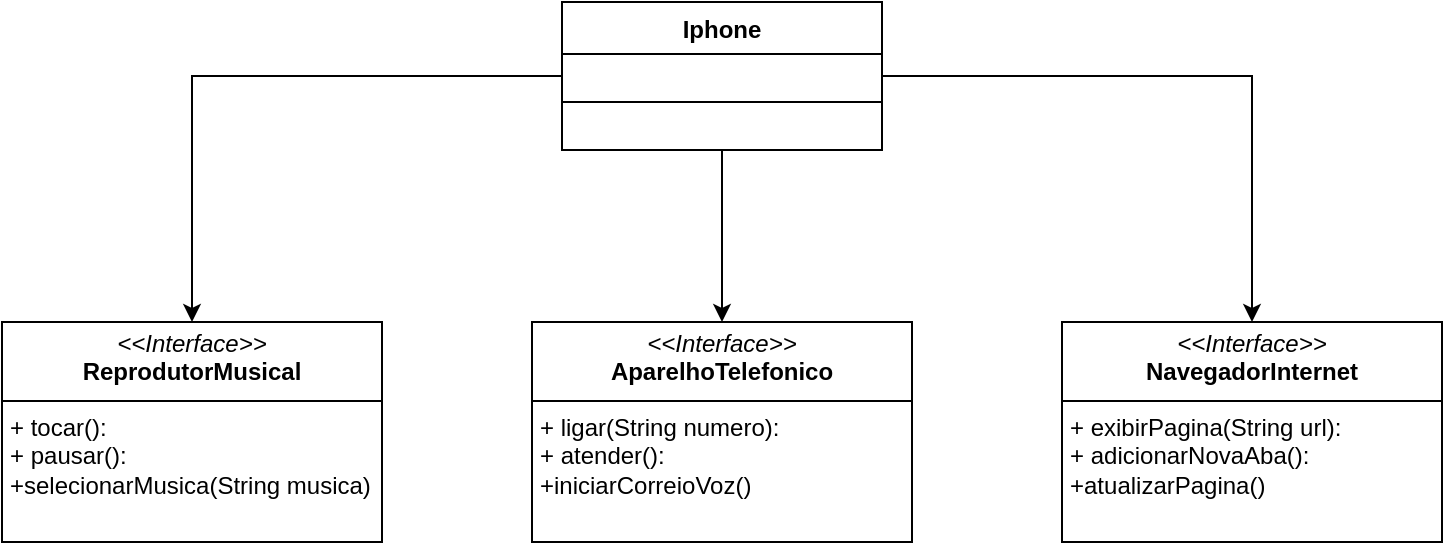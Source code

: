 <mxfile version="27.0.9">
  <diagram name="Page-1" id="Zjh-RDD9wWgv7_pIfcKW">
    <mxGraphModel dx="1403" dy="907" grid="1" gridSize="10" guides="1" tooltips="1" connect="1" arrows="1" fold="1" page="1" pageScale="1" pageWidth="400" pageHeight="200" math="0" shadow="0">
      <root>
        <mxCell id="0" />
        <mxCell id="1" parent="0" />
        <mxCell id="dxIGH5V86AUVSIXLxICd-10" value="" style="edgeStyle=orthogonalEdgeStyle;rounded=0;orthogonalLoop=1;jettySize=auto;html=1;entryX=0.5;entryY=0;entryDx=0;entryDy=0;" edge="1" parent="1" source="dxIGH5V86AUVSIXLxICd-2" target="dxIGH5V86AUVSIXLxICd-12">
          <mxGeometry relative="1" as="geometry">
            <mxPoint x="165" y="200" as="targetPoint" />
          </mxGeometry>
        </mxCell>
        <mxCell id="dxIGH5V86AUVSIXLxICd-15" value="" style="edgeStyle=orthogonalEdgeStyle;rounded=0;orthogonalLoop=1;jettySize=auto;html=1;" edge="1" parent="1" source="dxIGH5V86AUVSIXLxICd-2" target="dxIGH5V86AUVSIXLxICd-13">
          <mxGeometry relative="1" as="geometry" />
        </mxCell>
        <mxCell id="dxIGH5V86AUVSIXLxICd-17" style="edgeStyle=orthogonalEdgeStyle;rounded=0;orthogonalLoop=1;jettySize=auto;html=1;entryX=0.5;entryY=0;entryDx=0;entryDy=0;" edge="1" parent="1" source="dxIGH5V86AUVSIXLxICd-2" target="dxIGH5V86AUVSIXLxICd-14">
          <mxGeometry relative="1" as="geometry" />
        </mxCell>
        <mxCell id="dxIGH5V86AUVSIXLxICd-2" value="Iphone" style="swimlane;fontStyle=1;align=center;verticalAlign=top;childLayout=stackLayout;horizontal=1;startSize=26;horizontalStack=0;resizeParent=1;resizeParentMax=0;resizeLast=0;collapsible=1;marginBottom=0;whiteSpace=wrap;html=1;" vertex="1" parent="1">
          <mxGeometry x="325" y="30" width="160" height="74" as="geometry" />
        </mxCell>
        <mxCell id="dxIGH5V86AUVSIXLxICd-4" value="" style="line;strokeWidth=1;fillColor=none;align=left;verticalAlign=middle;spacingTop=-1;spacingLeft=3;spacingRight=3;rotatable=0;labelPosition=right;points=[];portConstraint=eastwest;strokeColor=inherit;" vertex="1" parent="dxIGH5V86AUVSIXLxICd-2">
          <mxGeometry y="26" width="160" height="48" as="geometry" />
        </mxCell>
        <mxCell id="dxIGH5V86AUVSIXLxICd-12" value="&lt;p style=&quot;margin:0px;margin-top:4px;text-align:center;&quot;&gt;&lt;i&gt;&amp;lt;&amp;lt;Interface&amp;gt;&amp;gt;&lt;/i&gt;&lt;br&gt;&lt;b&gt;ReprodutorMusical&lt;/b&gt;&lt;/p&gt;&lt;hr size=&quot;1&quot; style=&quot;border-style:solid;&quot;&gt;&lt;p style=&quot;margin:0px;margin-left:4px;&quot;&gt;&lt;span style=&quot;background-color: transparent; color: light-dark(rgb(0, 0, 0), rgb(255, 255, 255));&quot;&gt;+ tocar():&lt;/span&gt;&lt;/p&gt;&lt;p style=&quot;margin:0px;margin-left:4px;&quot;&gt;+ pausar():&amp;nbsp;&lt;/p&gt;&lt;p style=&quot;margin:0px;margin-left:4px;&quot;&gt;+selecionarMusica(String musica)&lt;/p&gt;" style="verticalAlign=top;align=left;overflow=fill;html=1;whiteSpace=wrap;" vertex="1" parent="1">
          <mxGeometry x="45" y="190" width="190" height="110" as="geometry" />
        </mxCell>
        <mxCell id="dxIGH5V86AUVSIXLxICd-13" value="&lt;p style=&quot;margin:0px;margin-top:4px;text-align:center;&quot;&gt;&lt;i&gt;&amp;lt;&amp;lt;Interface&amp;gt;&amp;gt;&lt;/i&gt;&lt;br&gt;&lt;b&gt;AparelhoTelefonico&lt;/b&gt;&lt;/p&gt;&lt;hr size=&quot;1&quot; style=&quot;border-style:solid;&quot;&gt;&lt;p style=&quot;margin:0px;margin-left:4px;&quot;&gt;&lt;span style=&quot;background-color: transparent; color: light-dark(rgb(0, 0, 0), rgb(255, 255, 255));&quot;&gt;+ ligar(String numero):&lt;/span&gt;&lt;/p&gt;&lt;p style=&quot;margin:0px;margin-left:4px;&quot;&gt;+ atender():&amp;nbsp;&lt;/p&gt;&lt;p style=&quot;margin:0px;margin-left:4px;&quot;&gt;+iniciarCorreioVoz()&lt;/p&gt;" style="verticalAlign=top;align=left;overflow=fill;html=1;whiteSpace=wrap;" vertex="1" parent="1">
          <mxGeometry x="310" y="190" width="190" height="110" as="geometry" />
        </mxCell>
        <mxCell id="dxIGH5V86AUVSIXLxICd-14" value="&lt;p style=&quot;margin:0px;margin-top:4px;text-align:center;&quot;&gt;&lt;i&gt;&amp;lt;&amp;lt;Interface&amp;gt;&amp;gt;&lt;/i&gt;&lt;br&gt;&lt;b&gt;NavegadorInternet&lt;/b&gt;&lt;/p&gt;&lt;hr size=&quot;1&quot; style=&quot;border-style:solid;&quot;&gt;&lt;p style=&quot;margin:0px;margin-left:4px;&quot;&gt;&lt;span style=&quot;background-color: transparent; color: light-dark(rgb(0, 0, 0), rgb(255, 255, 255));&quot;&gt;+ exibirPagina(String url):&lt;/span&gt;&lt;/p&gt;&lt;p style=&quot;margin:0px;margin-left:4px;&quot;&gt;+ adicionarNovaAba():&amp;nbsp;&lt;/p&gt;&lt;p style=&quot;margin:0px;margin-left:4px;&quot;&gt;+atualizarPagina()&lt;/p&gt;" style="verticalAlign=top;align=left;overflow=fill;html=1;whiteSpace=wrap;" vertex="1" parent="1">
          <mxGeometry x="575" y="190" width="190" height="110" as="geometry" />
        </mxCell>
      </root>
    </mxGraphModel>
  </diagram>
</mxfile>
